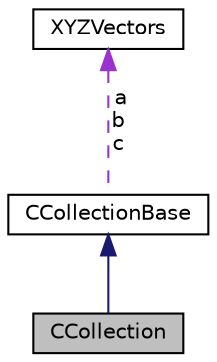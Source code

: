 digraph "CCollection"
{
 // LATEX_PDF_SIZE
  edge [fontname="Helvetica",fontsize="10",labelfontname="Helvetica",labelfontsize="10"];
  node [fontname="Helvetica",fontsize="10",shape=record];
  Node1 [label="CCollection",height=0.2,width=0.4,color="black", fillcolor="grey75", style="filled", fontcolor="black",tooltip=" "];
  Node2 -> Node1 [dir="back",color="midnightblue",fontsize="10",style="solid",fontname="Helvetica"];
  Node2 [label="CCollectionBase",height=0.2,width=0.4,color="black", fillcolor="white", style="filled",URL="$classCCollectionBase.html",tooltip=" "];
  Node3 -> Node2 [dir="back",color="darkorchid3",fontsize="10",style="dashed",label=" a\nb\nc" ,fontname="Helvetica"];
  Node3 [label="XYZVectors",height=0.2,width=0.4,color="black", fillcolor="white", style="filled",URL="$classXYZVectors.html",tooltip=" "];
}
